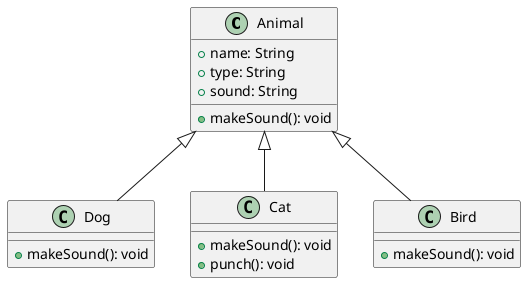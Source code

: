 @startuml

class Animal {
+name: String
+type: String
+sound: String
+makeSound(): void
}

class Dog extends Animal {
+makeSound(): void
}

class Cat extends Animal {
+makeSound(): void
+punch(): void
}

class Bird extends Animal {
+makeSound(): void
}

@enduml
